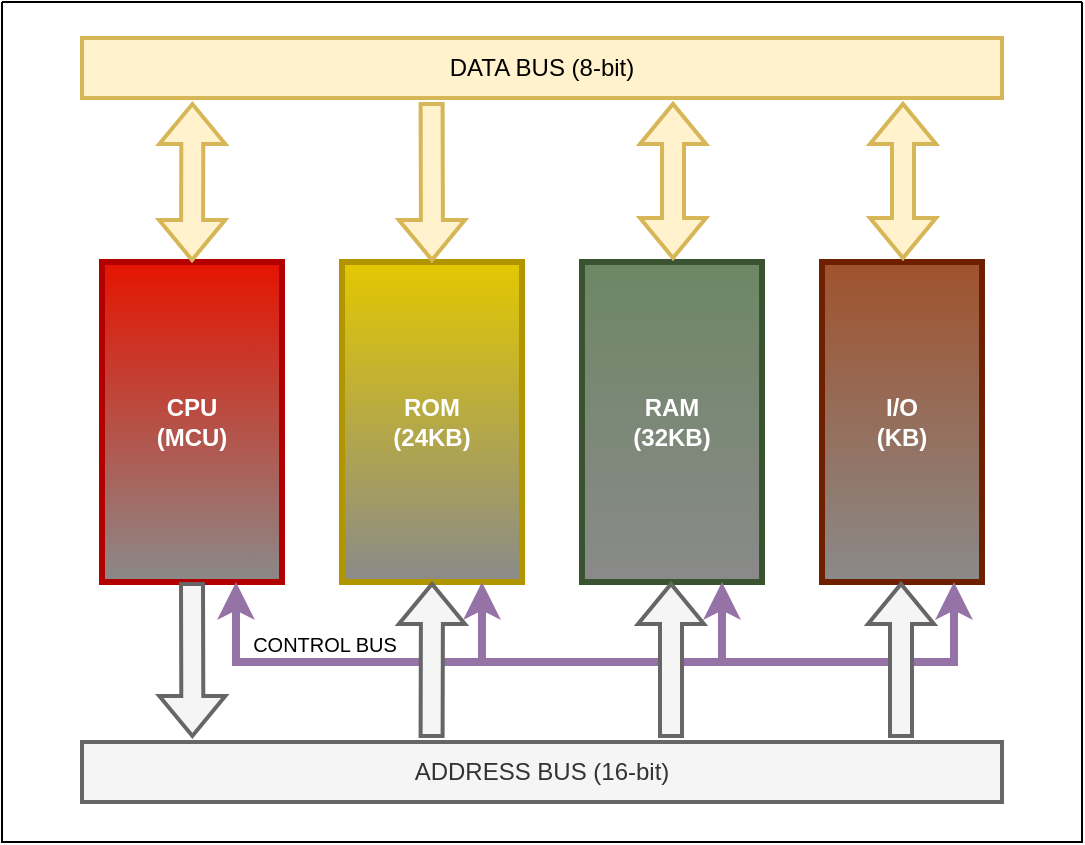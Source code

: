 <mxfile version="23.1.2" type="device">
  <diagram name="Pagina-1" id="xI5nvFBQ5HxxW6P7Flix">
    <mxGraphModel dx="806" dy="1614" grid="1" gridSize="10" guides="1" tooltips="1" connect="1" arrows="1" fold="1" page="1" pageScale="1" pageWidth="827" pageHeight="1169" math="0" shadow="0">
      <root>
        <mxCell id="0" />
        <mxCell id="1" parent="0" />
        <mxCell id="PHsdMOvUVNE0_T_PcIVp-22" value="" style="endArrow=none;html=1;rounded=0;strokeWidth=4;fillColor=#e1d5e7;strokeColor=#9673a6;" parent="1" edge="1">
          <mxGeometry width="50" height="50" relative="1" as="geometry">
            <mxPoint x="155" y="320" as="sourcePoint" />
            <mxPoint x="518" y="320" as="targetPoint" />
          </mxGeometry>
        </mxCell>
        <mxCell id="PHsdMOvUVNE0_T_PcIVp-2" value="&lt;div&gt;CPU&lt;/div&gt;&lt;div&gt;(MCU)&lt;br&gt;&lt;/div&gt;" style="rounded=0;whiteSpace=wrap;html=1;fillColor=#e51400;fontColor=#ffffff;strokeColor=#B20000;gradientColor=#8A8A8A;fontStyle=1;strokeWidth=3;" parent="1" vertex="1">
          <mxGeometry x="90" y="120" width="90" height="160" as="geometry" />
        </mxCell>
        <mxCell id="PHsdMOvUVNE0_T_PcIVp-3" value="&lt;div&gt;RAM&lt;/div&gt;&lt;div&gt;(32KB)&lt;br&gt;&lt;/div&gt;" style="rounded=0;whiteSpace=wrap;html=1;fillColor=#6d8764;fontColor=#ffffff;strokeColor=#3A5431;gradientColor=#8A8A8A;fontStyle=1;strokeWidth=3;" parent="1" vertex="1">
          <mxGeometry x="330" y="120" width="90" height="160" as="geometry" />
        </mxCell>
        <mxCell id="PHsdMOvUVNE0_T_PcIVp-4" value="&lt;div&gt;ROM&lt;/div&gt;&lt;div&gt;(24KB)&lt;br&gt;&lt;/div&gt;" style="rounded=0;whiteSpace=wrap;html=1;fillColor=#e3c800;fontColor=#FFFFFF;strokeColor=#B09500;gradientColor=#8A8A8A;fontStyle=1;strokeWidth=3;" parent="1" vertex="1">
          <mxGeometry x="210" y="120" width="90" height="160" as="geometry" />
        </mxCell>
        <mxCell id="PHsdMOvUVNE0_T_PcIVp-5" value="&lt;div&gt;I/O&lt;/div&gt;&lt;div&gt;(KB)&lt;br&gt;&lt;/div&gt;" style="rounded=0;whiteSpace=wrap;html=1;fillColor=#a0522d;fontColor=#ffffff;strokeColor=#6D1F00;gradientColor=#8A8A8A;fontStyle=1;strokeWidth=3;" parent="1" vertex="1">
          <mxGeometry x="450" y="120" width="80" height="160" as="geometry" />
        </mxCell>
        <mxCell id="PHsdMOvUVNE0_T_PcIVp-7" value="DATA BUS (8-bit)" style="rounded=0;whiteSpace=wrap;html=1;fillColor=#fff2cc;strokeColor=#d6b656;strokeWidth=2;" parent="1" vertex="1">
          <mxGeometry x="80" y="8" width="460" height="30" as="geometry" />
        </mxCell>
        <mxCell id="PHsdMOvUVNE0_T_PcIVp-11" value="" style="shape=flexArrow;endArrow=classic;startArrow=classic;html=1;rounded=0;exitX=0.5;exitY=0;exitDx=0;exitDy=0;entryX=0.12;entryY=1.067;entryDx=0;entryDy=0;entryPerimeter=0;fillColor=#fff2cc;strokeColor=#d6b656;strokeWidth=2;" parent="1" source="PHsdMOvUVNE0_T_PcIVp-2" target="PHsdMOvUVNE0_T_PcIVp-7" edge="1">
          <mxGeometry width="100" height="100" relative="1" as="geometry">
            <mxPoint x="360" y="260" as="sourcePoint" />
            <mxPoint x="460" y="160" as="targetPoint" />
          </mxGeometry>
        </mxCell>
        <mxCell id="PHsdMOvUVNE0_T_PcIVp-12" value="" style="shape=flexArrow;endArrow=classic;startArrow=classic;html=1;rounded=0;exitX=0.5;exitY=0;exitDx=0;exitDy=0;entryX=0.091;entryY=1.033;entryDx=0;entryDy=0;entryPerimeter=0;fillColor=#fff2cc;strokeColor=#d6b656;strokeWidth=2;" parent="1" edge="1">
          <mxGeometry width="100" height="100" relative="1" as="geometry">
            <mxPoint x="375.5" y="119" as="sourcePoint" />
            <mxPoint x="375.5" y="40" as="targetPoint" />
          </mxGeometry>
        </mxCell>
        <mxCell id="PHsdMOvUVNE0_T_PcIVp-13" value="" style="shape=flexArrow;endArrow=classic;startArrow=classic;html=1;rounded=0;exitX=0.5;exitY=0;exitDx=0;exitDy=0;entryX=0.091;entryY=1.033;entryDx=0;entryDy=0;entryPerimeter=0;fillColor=#fff2cc;strokeColor=#d6b656;strokeWidth=2;" parent="1" edge="1">
          <mxGeometry width="100" height="100" relative="1" as="geometry">
            <mxPoint x="490.5" y="119" as="sourcePoint" />
            <mxPoint x="490.5" y="40" as="targetPoint" />
          </mxGeometry>
        </mxCell>
        <mxCell id="PHsdMOvUVNE0_T_PcIVp-14" value="" style="shape=flexArrow;endArrow=classic;html=1;rounded=0;exitX=0.38;exitY=1.067;exitDx=0;exitDy=0;exitPerimeter=0;entryX=0.5;entryY=0;entryDx=0;entryDy=0;fillColor=#fff2cc;strokeColor=#d6b656;strokeWidth=2;" parent="1" source="PHsdMOvUVNE0_T_PcIVp-7" target="PHsdMOvUVNE0_T_PcIVp-4" edge="1">
          <mxGeometry width="50" height="50" relative="1" as="geometry">
            <mxPoint x="390" y="230" as="sourcePoint" />
            <mxPoint x="440" y="180" as="targetPoint" />
          </mxGeometry>
        </mxCell>
        <mxCell id="PHsdMOvUVNE0_T_PcIVp-15" value="" style="shape=flexArrow;endArrow=classic;html=1;rounded=0;exitX=0.5;exitY=1;exitDx=0;exitDy=0;entryX=0.12;entryY=-0.067;entryDx=0;entryDy=0;entryPerimeter=0;fillColor=#f5f5f5;strokeColor=#666666;strokeWidth=2;" parent="1" source="PHsdMOvUVNE0_T_PcIVp-2" target="PHsdMOvUVNE0_T_PcIVp-6" edge="1">
          <mxGeometry width="50" height="50" relative="1" as="geometry">
            <mxPoint x="390" y="230" as="sourcePoint" />
            <mxPoint x="440" y="180" as="targetPoint" />
          </mxGeometry>
        </mxCell>
        <mxCell id="PHsdMOvUVNE0_T_PcIVp-16" value="" style="shape=flexArrow;endArrow=classic;html=1;rounded=0;exitX=0.38;exitY=-0.067;exitDx=0;exitDy=0;exitPerimeter=0;entryX=0.5;entryY=1;entryDx=0;entryDy=0;fillColor=#f5f5f5;strokeColor=#666666;strokeWidth=2;" parent="1" source="PHsdMOvUVNE0_T_PcIVp-6" target="PHsdMOvUVNE0_T_PcIVp-4" edge="1">
          <mxGeometry width="50" height="50" relative="1" as="geometry">
            <mxPoint x="390" y="230" as="sourcePoint" />
            <mxPoint x="440" y="180" as="targetPoint" />
          </mxGeometry>
        </mxCell>
        <mxCell id="PHsdMOvUVNE0_T_PcIVp-17" value="" style="shape=flexArrow;endArrow=classic;html=1;rounded=0;exitX=0.38;exitY=-0.067;exitDx=0;exitDy=0;exitPerimeter=0;entryX=0.5;entryY=1;entryDx=0;entryDy=0;fillColor=#f5f5f5;strokeColor=#666666;strokeWidth=2;" parent="1" edge="1">
          <mxGeometry width="50" height="50" relative="1" as="geometry">
            <mxPoint x="374.5" y="358" as="sourcePoint" />
            <mxPoint x="374.5" y="280" as="targetPoint" />
          </mxGeometry>
        </mxCell>
        <mxCell id="PHsdMOvUVNE0_T_PcIVp-6" value="ADDRESS BUS (16-bit)" style="rounded=0;whiteSpace=wrap;html=1;fillColor=#f5f5f5;fontColor=#333333;strokeColor=#666666;strokeWidth=2;" parent="1" vertex="1">
          <mxGeometry x="80" y="360" width="460" height="30" as="geometry" />
        </mxCell>
        <mxCell id="PHsdMOvUVNE0_T_PcIVp-20" value="" style="shape=flexArrow;endArrow=classic;html=1;rounded=0;exitX=0.38;exitY=-0.067;exitDx=0;exitDy=0;exitPerimeter=0;entryX=0.5;entryY=1;entryDx=0;entryDy=0;fillColor=#f5f5f5;strokeColor=#666666;strokeWidth=2;" parent="1" edge="1">
          <mxGeometry width="50" height="50" relative="1" as="geometry">
            <mxPoint x="489.5" y="358" as="sourcePoint" />
            <mxPoint x="489.5" y="280" as="targetPoint" />
          </mxGeometry>
        </mxCell>
        <mxCell id="PHsdMOvUVNE0_T_PcIVp-26" value="" style="endArrow=classic;html=1;rounded=0;strokeWidth=4;fillColor=#e1d5e7;strokeColor=#9673a6;" parent="1" edge="1">
          <mxGeometry width="50" height="50" relative="1" as="geometry">
            <mxPoint x="157" y="320" as="sourcePoint" />
            <mxPoint x="157" y="280" as="targetPoint" />
          </mxGeometry>
        </mxCell>
        <mxCell id="PHsdMOvUVNE0_T_PcIVp-27" value="" style="endArrow=classic;html=1;rounded=0;strokeWidth=4;fillColor=#e1d5e7;strokeColor=#9673a6;" parent="1" edge="1">
          <mxGeometry width="50" height="50" relative="1" as="geometry">
            <mxPoint x="280" y="320" as="sourcePoint" />
            <mxPoint x="280" y="280" as="targetPoint" />
          </mxGeometry>
        </mxCell>
        <mxCell id="PHsdMOvUVNE0_T_PcIVp-28" value="" style="endArrow=classic;html=1;rounded=0;strokeWidth=4;fillColor=#e1d5e7;strokeColor=#9673a6;" parent="1" edge="1">
          <mxGeometry width="50" height="50" relative="1" as="geometry">
            <mxPoint x="400" y="320" as="sourcePoint" />
            <mxPoint x="400" y="280" as="targetPoint" />
          </mxGeometry>
        </mxCell>
        <mxCell id="PHsdMOvUVNE0_T_PcIVp-30" value="" style="endArrow=classic;html=1;rounded=0;strokeWidth=4;fillColor=#e1d5e7;strokeColor=#9673a6;" parent="1" edge="1">
          <mxGeometry width="50" height="50" relative="1" as="geometry">
            <mxPoint x="516" y="320" as="sourcePoint" />
            <mxPoint x="516" y="280" as="targetPoint" />
          </mxGeometry>
        </mxCell>
        <mxCell id="PHsdMOvUVNE0_T_PcIVp-31" value="&lt;font style=&quot;font-size: 10px;&quot;&gt;CONTROL BUS&lt;/font&gt;" style="text;html=1;align=center;verticalAlign=middle;resizable=0;points=[];autosize=1;strokeWidth=4;" parent="1" vertex="1">
          <mxGeometry x="151" y="296" width="100" height="30" as="geometry" />
        </mxCell>
        <mxCell id="D80vIOVLJQnWsdwlMCNh-1" value="" style="swimlane;startSize=0;" vertex="1" parent="1">
          <mxGeometry x="40" y="-10" width="540" height="420" as="geometry" />
        </mxCell>
      </root>
    </mxGraphModel>
  </diagram>
</mxfile>
